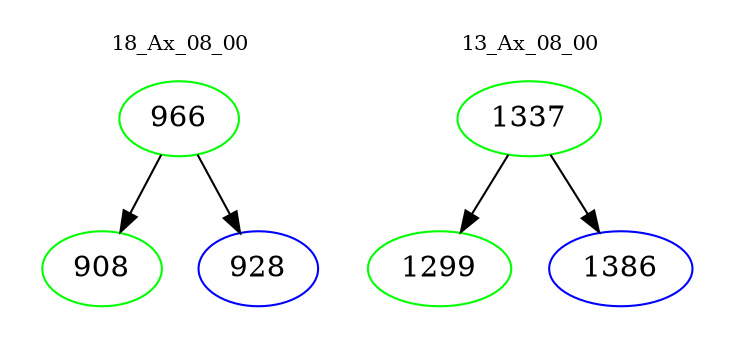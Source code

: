 digraph{
subgraph cluster_0 {
color = white
label = "18_Ax_08_00";
fontsize=10;
T0_966 [label="966", color="green"]
T0_966 -> T0_908 [color="black"]
T0_908 [label="908", color="green"]
T0_966 -> T0_928 [color="black"]
T0_928 [label="928", color="blue"]
}
subgraph cluster_1 {
color = white
label = "13_Ax_08_00";
fontsize=10;
T1_1337 [label="1337", color="green"]
T1_1337 -> T1_1299 [color="black"]
T1_1299 [label="1299", color="green"]
T1_1337 -> T1_1386 [color="black"]
T1_1386 [label="1386", color="blue"]
}
}
